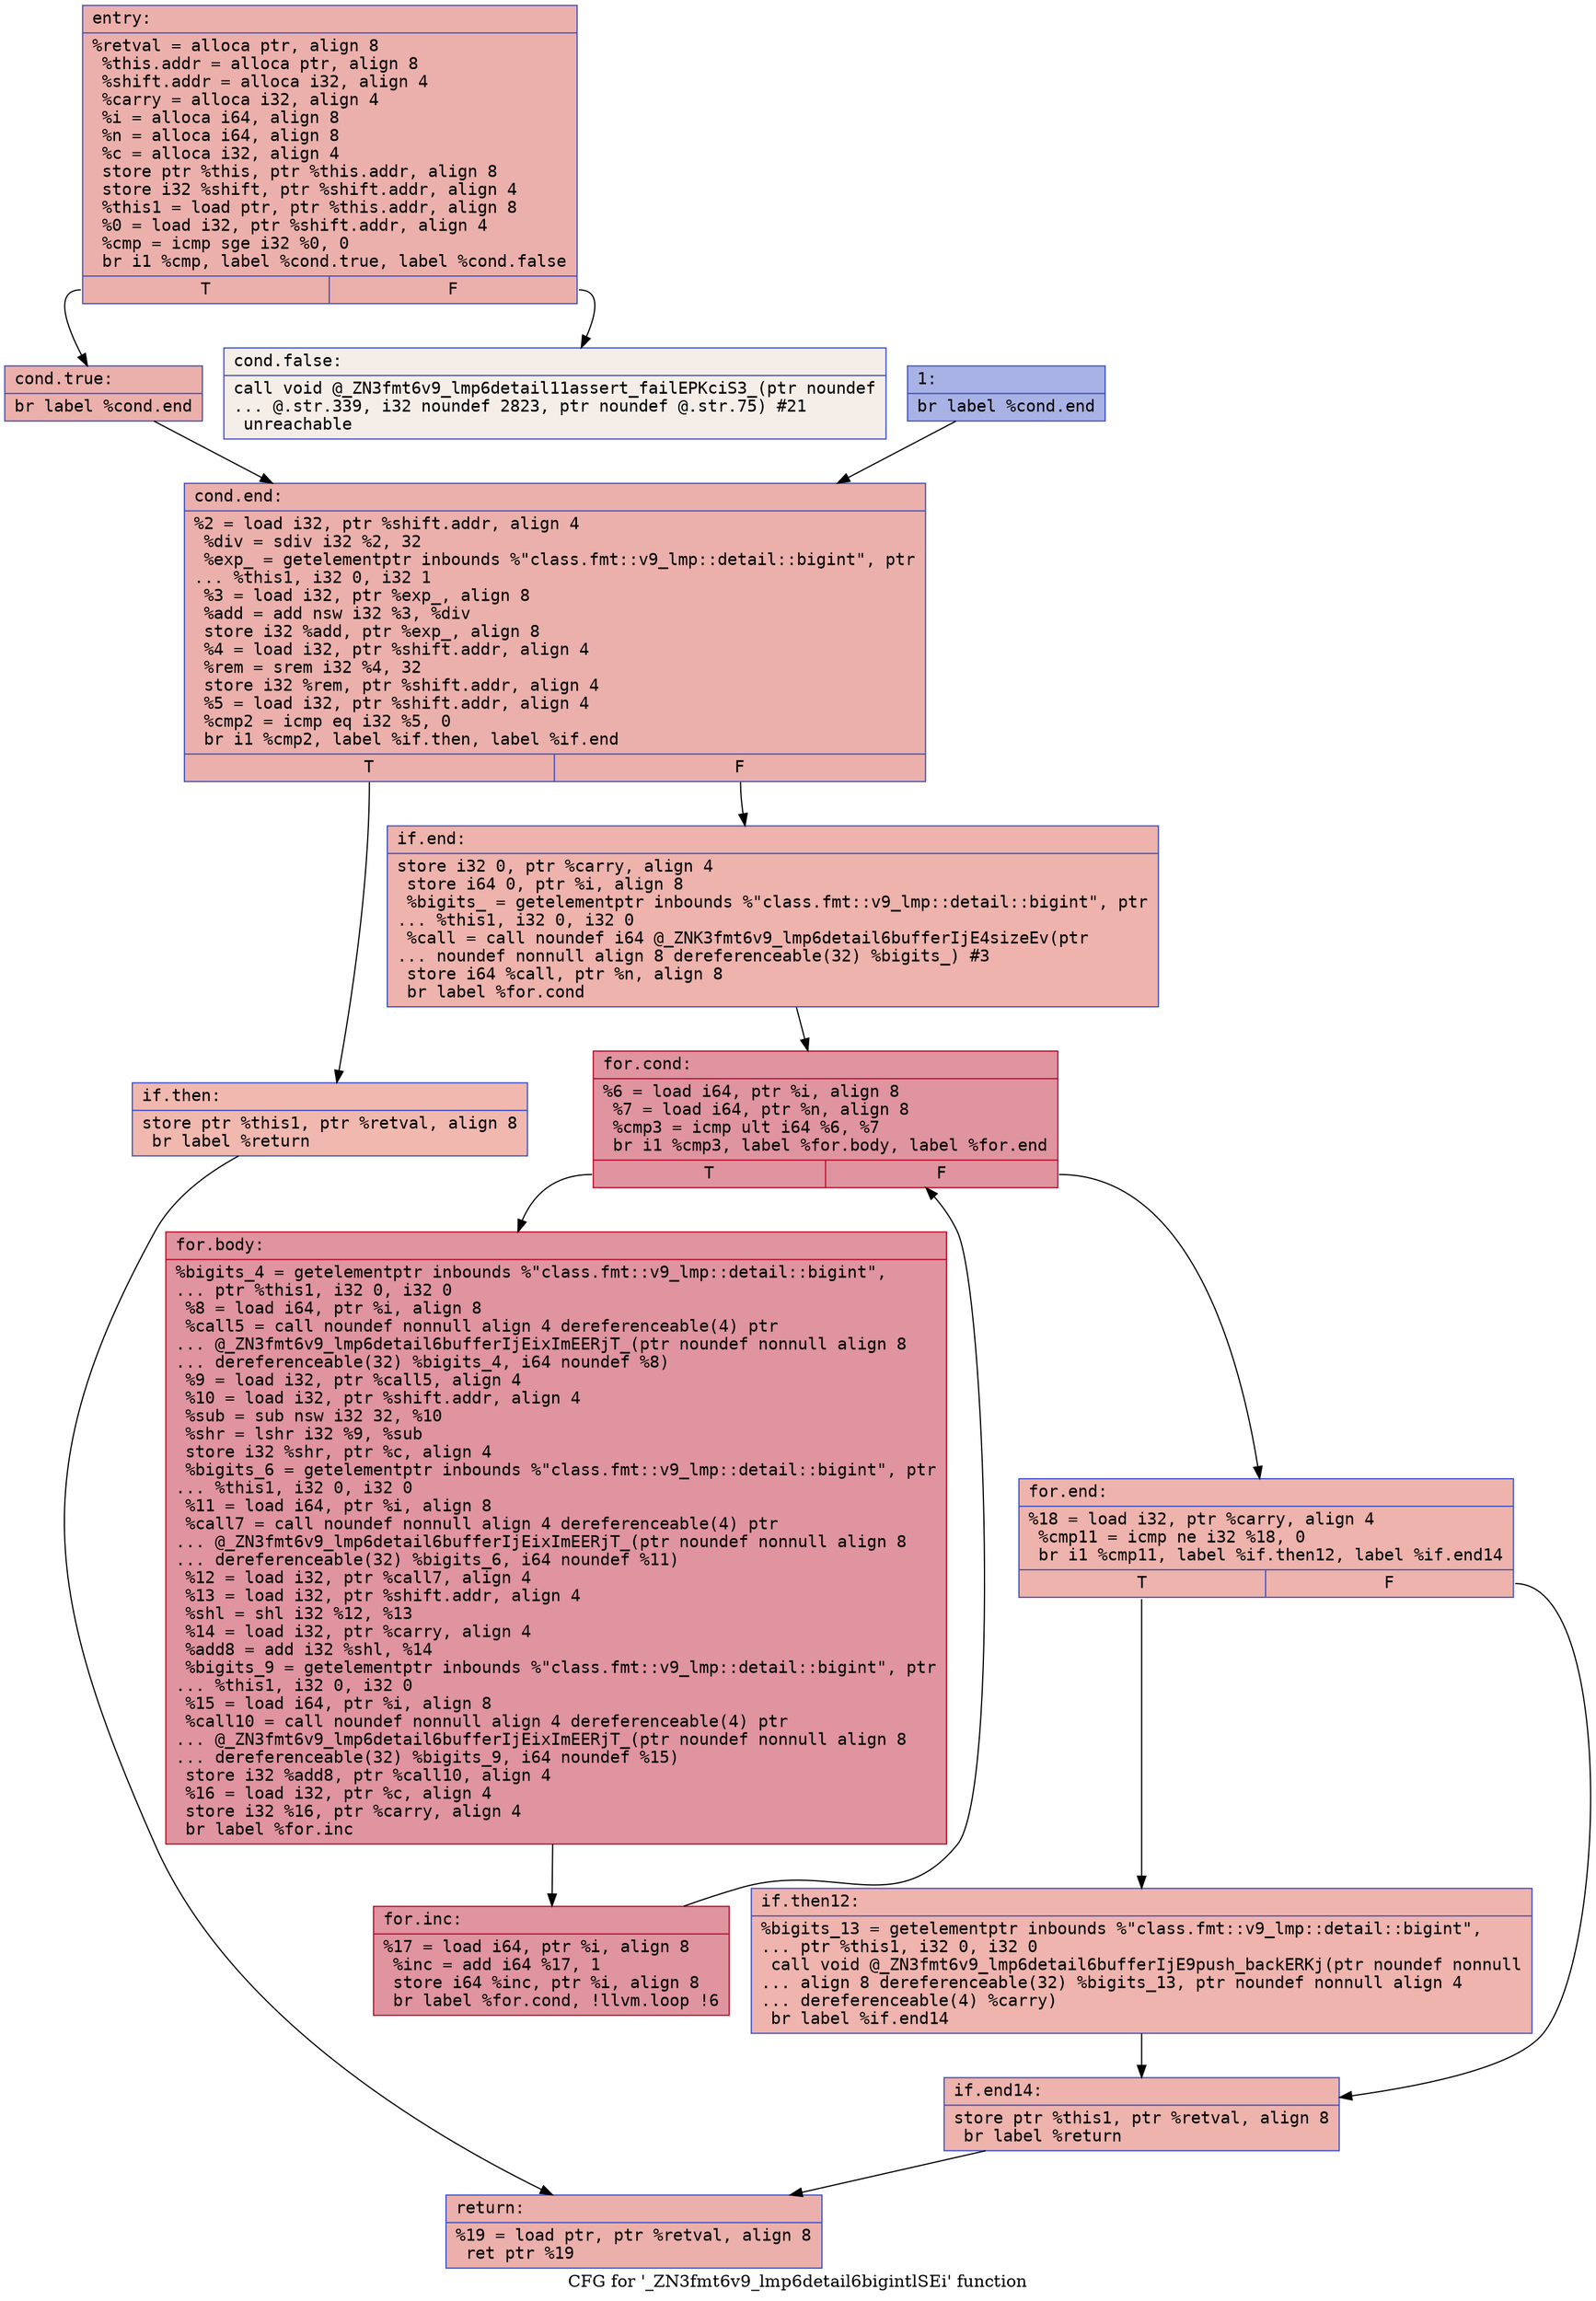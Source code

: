 digraph "CFG for '_ZN3fmt6v9_lmp6detail6bigintlSEi' function" {
	label="CFG for '_ZN3fmt6v9_lmp6detail6bigintlSEi' function";

	Node0x556bfec372b0 [shape=record,color="#3d50c3ff", style=filled, fillcolor="#d24b4070" fontname="Courier",label="{entry:\l|  %retval = alloca ptr, align 8\l  %this.addr = alloca ptr, align 8\l  %shift.addr = alloca i32, align 4\l  %carry = alloca i32, align 4\l  %i = alloca i64, align 8\l  %n = alloca i64, align 8\l  %c = alloca i32, align 4\l  store ptr %this, ptr %this.addr, align 8\l  store i32 %shift, ptr %shift.addr, align 4\l  %this1 = load ptr, ptr %this.addr, align 8\l  %0 = load i32, ptr %shift.addr, align 4\l  %cmp = icmp sge i32 %0, 0\l  br i1 %cmp, label %cond.true, label %cond.false\l|{<s0>T|<s1>F}}"];
	Node0x556bfec372b0:s0 -> Node0x556bfec37990[tooltip="entry -> cond.true\nProbability 100.00%" ];
	Node0x556bfec372b0:s1 -> Node0x556bfec37bb0[tooltip="entry -> cond.false\nProbability 0.00%" ];
	Node0x556bfec37990 [shape=record,color="#3d50c3ff", style=filled, fillcolor="#d24b4070" fontname="Courier",label="{cond.true:\l|  br label %cond.end\l}"];
	Node0x556bfec37990 -> Node0x556bfec37ce0[tooltip="cond.true -> cond.end\nProbability 100.00%" ];
	Node0x556bfec37bb0 [shape=record,color="#3d50c3ff", style=filled, fillcolor="#e8d6cc70" fontname="Courier",label="{cond.false:\l|  call void @_ZN3fmt6v9_lmp6detail11assert_failEPKciS3_(ptr noundef\l... @.str.339, i32 noundef 2823, ptr noundef @.str.75) #21\l  unreachable\l}"];
	Node0x556bfec37f70 [shape=record,color="#3d50c3ff", style=filled, fillcolor="#3d50c370" fontname="Courier",label="{1:\l|  br label %cond.end\l}"];
	Node0x556bfec37f70 -> Node0x556bfec37ce0[tooltip="1 -> cond.end\nProbability 100.00%" ];
	Node0x556bfec37ce0 [shape=record,color="#3d50c3ff", style=filled, fillcolor="#d24b4070" fontname="Courier",label="{cond.end:\l|  %2 = load i32, ptr %shift.addr, align 4\l  %div = sdiv i32 %2, 32\l  %exp_ = getelementptr inbounds %\"class.fmt::v9_lmp::detail::bigint\", ptr\l... %this1, i32 0, i32 1\l  %3 = load i32, ptr %exp_, align 8\l  %add = add nsw i32 %3, %div\l  store i32 %add, ptr %exp_, align 8\l  %4 = load i32, ptr %shift.addr, align 4\l  %rem = srem i32 %4, 32\l  store i32 %rem, ptr %shift.addr, align 4\l  %5 = load i32, ptr %shift.addr, align 4\l  %cmp2 = icmp eq i32 %5, 0\l  br i1 %cmp2, label %if.then, label %if.end\l|{<s0>T|<s1>F}}"];
	Node0x556bfec37ce0:s0 -> Node0x556bfec386d0[tooltip="cond.end -> if.then\nProbability 37.50%" ];
	Node0x556bfec37ce0:s1 -> Node0x556bfec38740[tooltip="cond.end -> if.end\nProbability 62.50%" ];
	Node0x556bfec386d0 [shape=record,color="#3d50c3ff", style=filled, fillcolor="#dc5d4a70" fontname="Courier",label="{if.then:\l|  store ptr %this1, ptr %retval, align 8\l  br label %return\l}"];
	Node0x556bfec386d0 -> Node0x556bfec38900[tooltip="if.then -> return\nProbability 100.00%" ];
	Node0x556bfec38740 [shape=record,color="#3d50c3ff", style=filled, fillcolor="#d6524470" fontname="Courier",label="{if.end:\l|  store i32 0, ptr %carry, align 4\l  store i64 0, ptr %i, align 8\l  %bigits_ = getelementptr inbounds %\"class.fmt::v9_lmp::detail::bigint\", ptr\l... %this1, i32 0, i32 0\l  %call = call noundef i64 @_ZNK3fmt6v9_lmp6detail6bufferIjE4sizeEv(ptr\l... noundef nonnull align 8 dereferenceable(32) %bigits_) #3\l  store i64 %call, ptr %n, align 8\l  br label %for.cond\l}"];
	Node0x556bfec38740 -> Node0x556bfec37ab0[tooltip="if.end -> for.cond\nProbability 100.00%" ];
	Node0x556bfec37ab0 [shape=record,color="#b70d28ff", style=filled, fillcolor="#b70d2870" fontname="Courier",label="{for.cond:\l|  %6 = load i64, ptr %i, align 8\l  %7 = load i64, ptr %n, align 8\l  %cmp3 = icmp ult i64 %6, %7\l  br i1 %cmp3, label %for.body, label %for.end\l|{<s0>T|<s1>F}}"];
	Node0x556bfec37ab0:s0 -> Node0x556bfec39290[tooltip="for.cond -> for.body\nProbability 96.88%" ];
	Node0x556bfec37ab0:s1 -> Node0x556bfec39310[tooltip="for.cond -> for.end\nProbability 3.12%" ];
	Node0x556bfec39290 [shape=record,color="#b70d28ff", style=filled, fillcolor="#b70d2870" fontname="Courier",label="{for.body:\l|  %bigits_4 = getelementptr inbounds %\"class.fmt::v9_lmp::detail::bigint\",\l... ptr %this1, i32 0, i32 0\l  %8 = load i64, ptr %i, align 8\l  %call5 = call noundef nonnull align 4 dereferenceable(4) ptr\l... @_ZN3fmt6v9_lmp6detail6bufferIjEixImEERjT_(ptr noundef nonnull align 8\l... dereferenceable(32) %bigits_4, i64 noundef %8)\l  %9 = load i32, ptr %call5, align 4\l  %10 = load i32, ptr %shift.addr, align 4\l  %sub = sub nsw i32 32, %10\l  %shr = lshr i32 %9, %sub\l  store i32 %shr, ptr %c, align 4\l  %bigits_6 = getelementptr inbounds %\"class.fmt::v9_lmp::detail::bigint\", ptr\l... %this1, i32 0, i32 0\l  %11 = load i64, ptr %i, align 8\l  %call7 = call noundef nonnull align 4 dereferenceable(4) ptr\l... @_ZN3fmt6v9_lmp6detail6bufferIjEixImEERjT_(ptr noundef nonnull align 8\l... dereferenceable(32) %bigits_6, i64 noundef %11)\l  %12 = load i32, ptr %call7, align 4\l  %13 = load i32, ptr %shift.addr, align 4\l  %shl = shl i32 %12, %13\l  %14 = load i32, ptr %carry, align 4\l  %add8 = add i32 %shl, %14\l  %bigits_9 = getelementptr inbounds %\"class.fmt::v9_lmp::detail::bigint\", ptr\l... %this1, i32 0, i32 0\l  %15 = load i64, ptr %i, align 8\l  %call10 = call noundef nonnull align 4 dereferenceable(4) ptr\l... @_ZN3fmt6v9_lmp6detail6bufferIjEixImEERjT_(ptr noundef nonnull align 8\l... dereferenceable(32) %bigits_9, i64 noundef %15)\l  store i32 %add8, ptr %call10, align 4\l  %16 = load i32, ptr %c, align 4\l  store i32 %16, ptr %carry, align 4\l  br label %for.inc\l}"];
	Node0x556bfec39290 -> Node0x556bfec3a470[tooltip="for.body -> for.inc\nProbability 100.00%" ];
	Node0x556bfec3a470 [shape=record,color="#b70d28ff", style=filled, fillcolor="#b70d2870" fontname="Courier",label="{for.inc:\l|  %17 = load i64, ptr %i, align 8\l  %inc = add i64 %17, 1\l  store i64 %inc, ptr %i, align 8\l  br label %for.cond, !llvm.loop !6\l}"];
	Node0x556bfec3a470 -> Node0x556bfec37ab0[tooltip="for.inc -> for.cond\nProbability 100.00%" ];
	Node0x556bfec39310 [shape=record,color="#3d50c3ff", style=filled, fillcolor="#d6524470" fontname="Courier",label="{for.end:\l|  %18 = load i32, ptr %carry, align 4\l  %cmp11 = icmp ne i32 %18, 0\l  br i1 %cmp11, label %if.then12, label %if.end14\l|{<s0>T|<s1>F}}"];
	Node0x556bfec39310:s0 -> Node0x556bfec3a970[tooltip="for.end -> if.then12\nProbability 62.50%" ];
	Node0x556bfec39310:s1 -> Node0x556bfec3a9f0[tooltip="for.end -> if.end14\nProbability 37.50%" ];
	Node0x556bfec3a970 [shape=record,color="#3d50c3ff", style=filled, fillcolor="#d8564670" fontname="Courier",label="{if.then12:\l|  %bigits_13 = getelementptr inbounds %\"class.fmt::v9_lmp::detail::bigint\",\l... ptr %this1, i32 0, i32 0\l  call void @_ZN3fmt6v9_lmp6detail6bufferIjE9push_backERKj(ptr noundef nonnull\l... align 8 dereferenceable(32) %bigits_13, ptr noundef nonnull align 4\l... dereferenceable(4) %carry)\l  br label %if.end14\l}"];
	Node0x556bfec3a970 -> Node0x556bfec3a9f0[tooltip="if.then12 -> if.end14\nProbability 100.00%" ];
	Node0x556bfec3a9f0 [shape=record,color="#3d50c3ff", style=filled, fillcolor="#d6524470" fontname="Courier",label="{if.end14:\l|  store ptr %this1, ptr %retval, align 8\l  br label %return\l}"];
	Node0x556bfec3a9f0 -> Node0x556bfec38900[tooltip="if.end14 -> return\nProbability 100.00%" ];
	Node0x556bfec38900 [shape=record,color="#3d50c3ff", style=filled, fillcolor="#d24b4070" fontname="Courier",label="{return:\l|  %19 = load ptr, ptr %retval, align 8\l  ret ptr %19\l}"];
}

